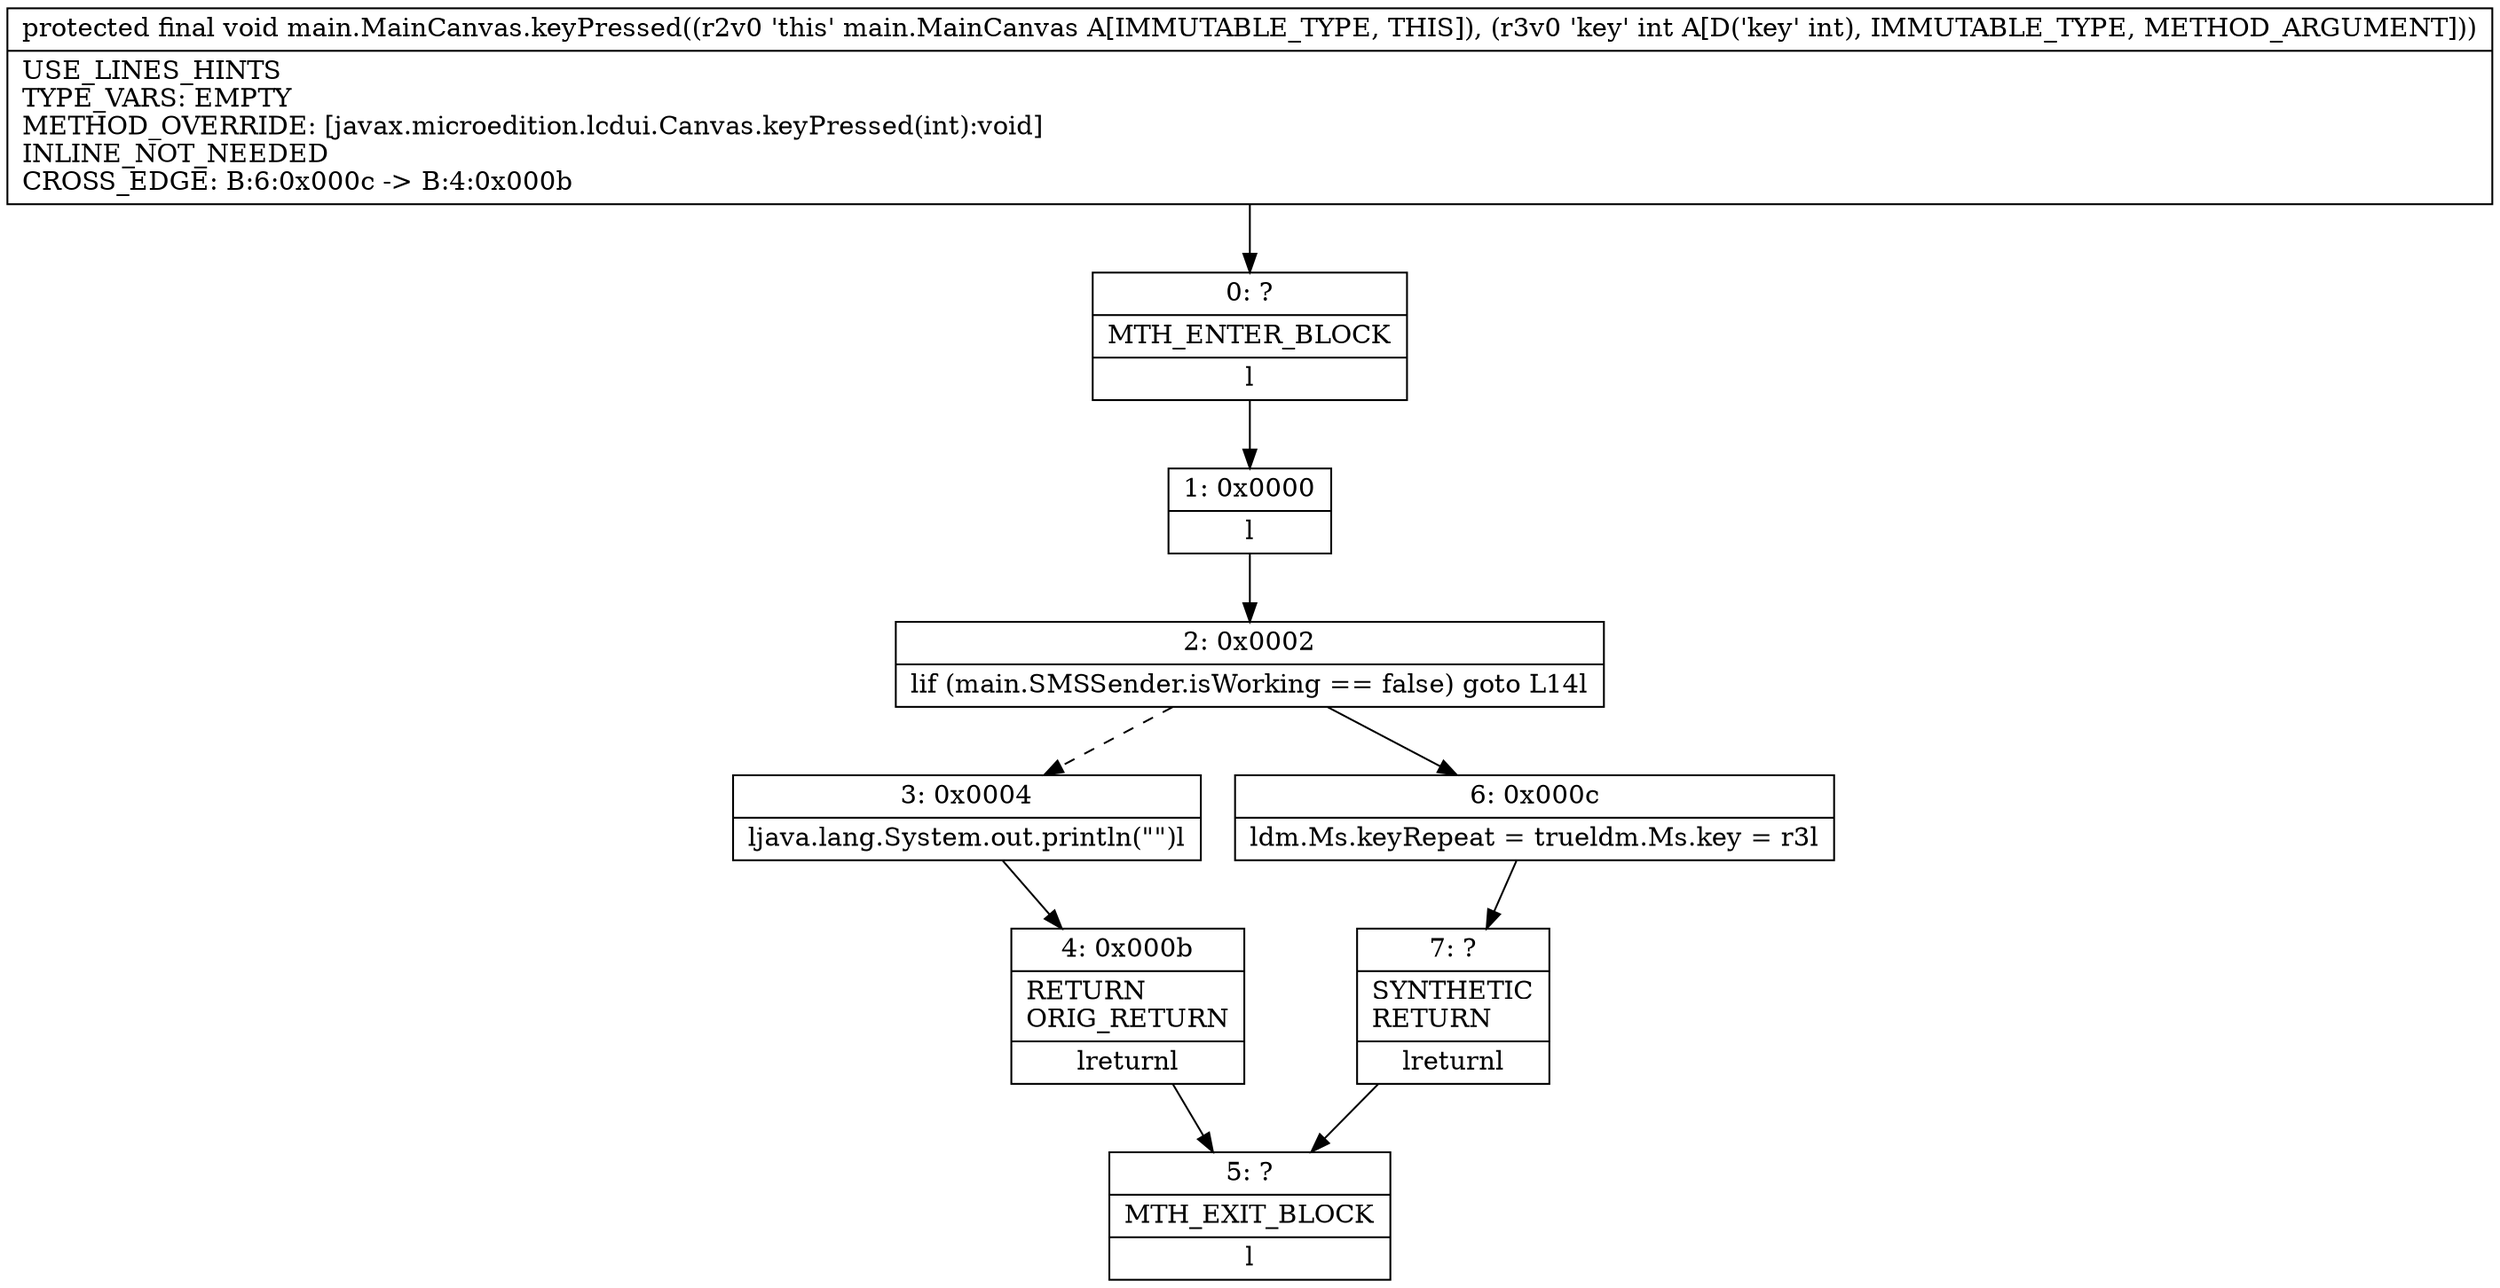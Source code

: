 digraph "CFG formain.MainCanvas.keyPressed(I)V" {
Node_0 [shape=record,label="{0\:\ ?|MTH_ENTER_BLOCK\l|l}"];
Node_1 [shape=record,label="{1\:\ 0x0000|l}"];
Node_2 [shape=record,label="{2\:\ 0x0002|lif (main.SMSSender.isWorking == false) goto L14l}"];
Node_3 [shape=record,label="{3\:\ 0x0004|ljava.lang.System.out.println(\"\")l}"];
Node_4 [shape=record,label="{4\:\ 0x000b|RETURN\lORIG_RETURN\l|lreturnl}"];
Node_5 [shape=record,label="{5\:\ ?|MTH_EXIT_BLOCK\l|l}"];
Node_6 [shape=record,label="{6\:\ 0x000c|ldm.Ms.keyRepeat = trueldm.Ms.key = r3l}"];
Node_7 [shape=record,label="{7\:\ ?|SYNTHETIC\lRETURN\l|lreturnl}"];
MethodNode[shape=record,label="{protected final void main.MainCanvas.keyPressed((r2v0 'this' main.MainCanvas A[IMMUTABLE_TYPE, THIS]), (r3v0 'key' int A[D('key' int), IMMUTABLE_TYPE, METHOD_ARGUMENT]))  | USE_LINES_HINTS\lTYPE_VARS: EMPTY\lMETHOD_OVERRIDE: [javax.microedition.lcdui.Canvas.keyPressed(int):void]\lINLINE_NOT_NEEDED\lCROSS_EDGE: B:6:0x000c \-\> B:4:0x000b\l}"];
MethodNode -> Node_0;
Node_0 -> Node_1;
Node_1 -> Node_2;
Node_2 -> Node_3[style=dashed];
Node_2 -> Node_6;
Node_3 -> Node_4;
Node_4 -> Node_5;
Node_6 -> Node_7;
Node_7 -> Node_5;
}

